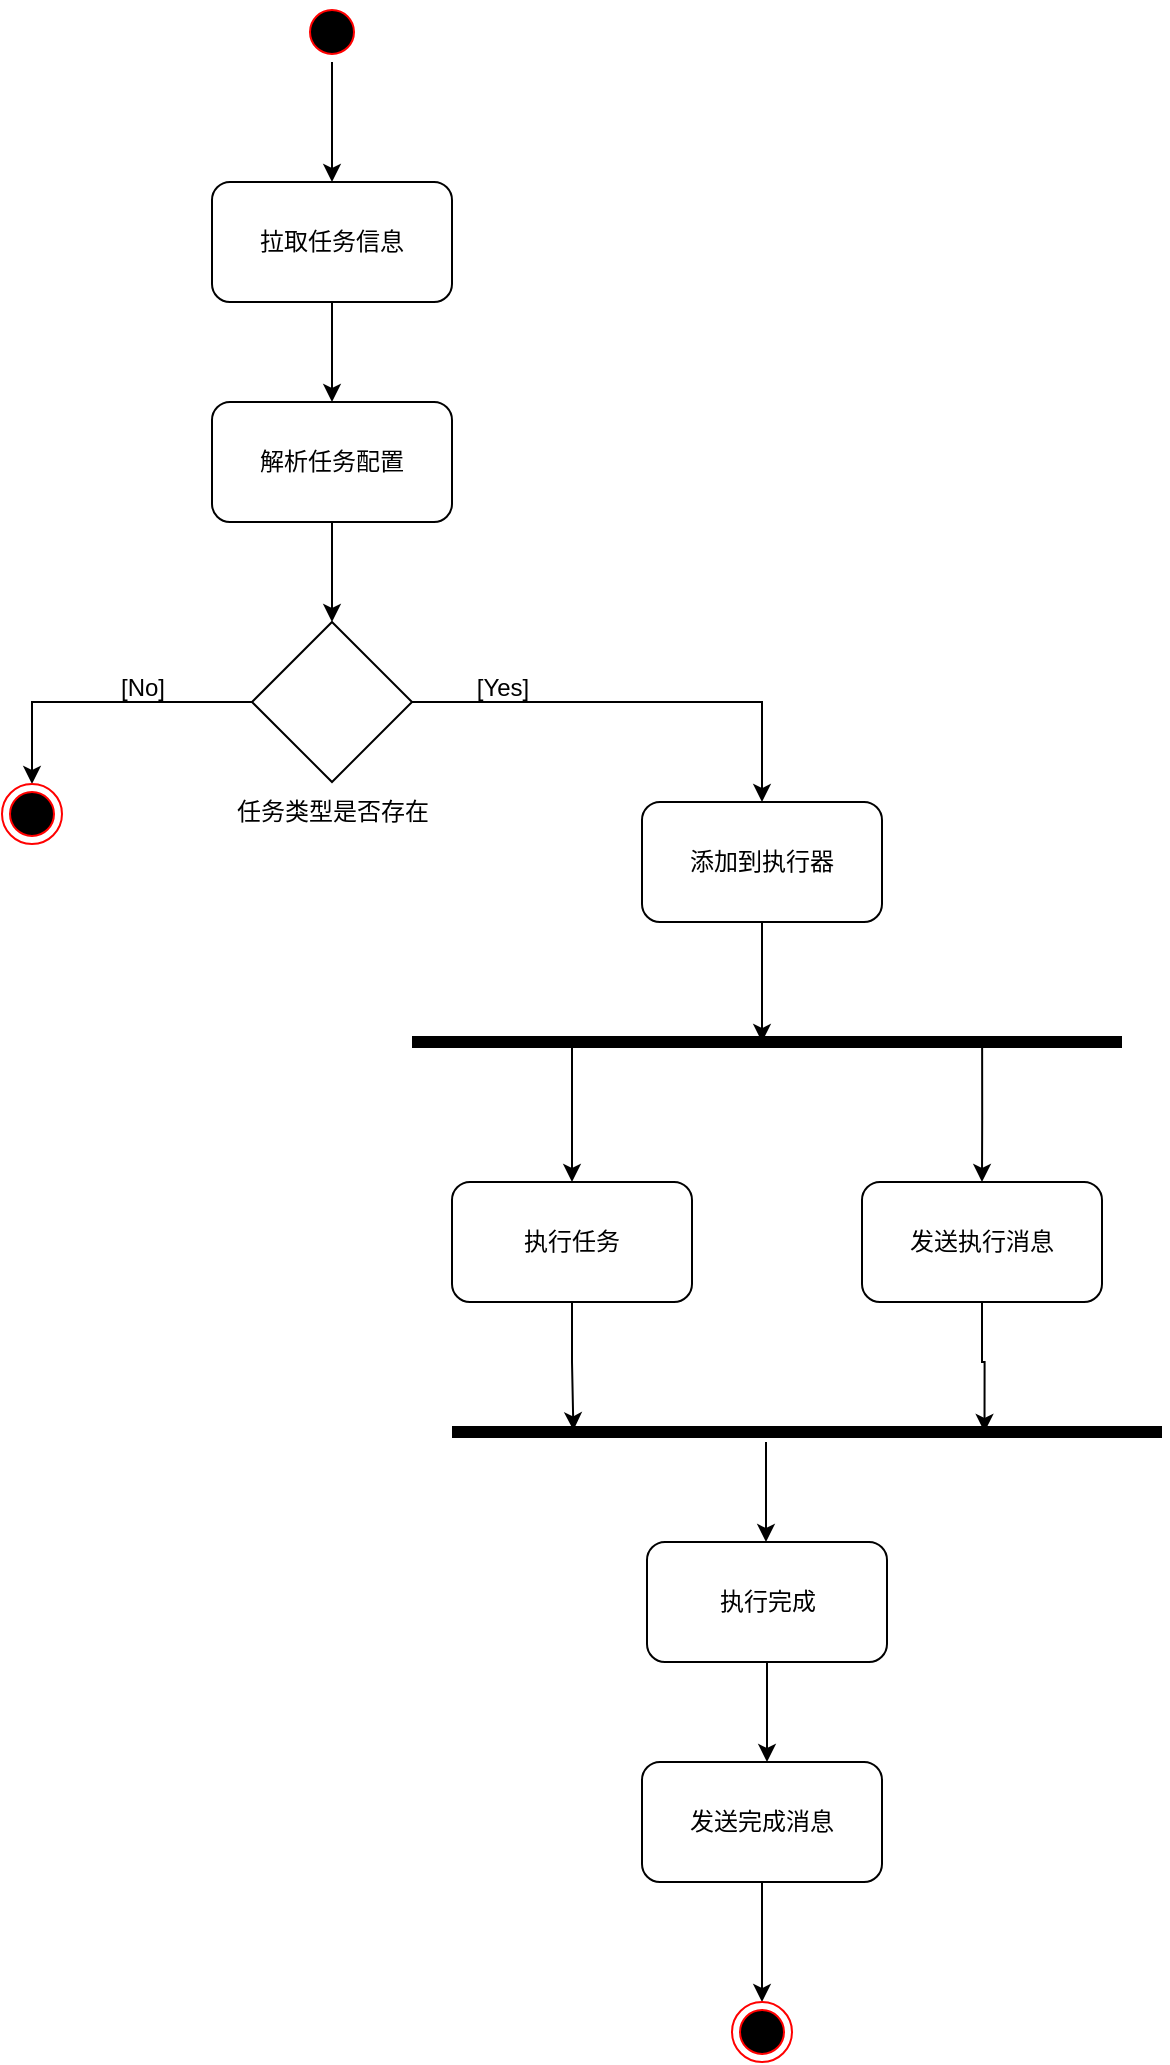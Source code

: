 <mxfile version="21.5.2" type="github">
  <diagram name="第 1 页" id="f_KIuMrbU2nGaqMX8C9C">
    <mxGraphModel dx="1590" dy="762" grid="1" gridSize="10" guides="1" tooltips="1" connect="1" arrows="1" fold="1" page="1" pageScale="1" pageWidth="827" pageHeight="1169" math="0" shadow="0">
      <root>
        <mxCell id="0" />
        <mxCell id="1" parent="0" />
        <mxCell id="zEnyXZQ2qtf-XZhW1Qae-5" style="edgeStyle=orthogonalEdgeStyle;rounded=0;orthogonalLoop=1;jettySize=auto;html=1;entryX=0.5;entryY=0;entryDx=0;entryDy=0;" parent="1" source="zEnyXZQ2qtf-XZhW1Qae-1" target="zEnyXZQ2qtf-XZhW1Qae-3" edge="1">
          <mxGeometry relative="1" as="geometry" />
        </mxCell>
        <mxCell id="zEnyXZQ2qtf-XZhW1Qae-1" value="" style="ellipse;html=1;shape=startState;fillColor=#000000;strokeColor=#ff0000;" parent="1" vertex="1">
          <mxGeometry x="350" y="60" width="30" height="30" as="geometry" />
        </mxCell>
        <mxCell id="zEnyXZQ2qtf-XZhW1Qae-4" style="edgeStyle=orthogonalEdgeStyle;rounded=0;orthogonalLoop=1;jettySize=auto;html=1;exitX=0.5;exitY=1;exitDx=0;exitDy=0;" parent="1" source="zEnyXZQ2qtf-XZhW1Qae-3" edge="1">
          <mxGeometry relative="1" as="geometry">
            <mxPoint x="365" y="260" as="targetPoint" />
          </mxGeometry>
        </mxCell>
        <mxCell id="zEnyXZQ2qtf-XZhW1Qae-3" value="拉取任务信息" style="rounded=1;whiteSpace=wrap;html=1;" parent="1" vertex="1">
          <mxGeometry x="305" y="150" width="120" height="60" as="geometry" />
        </mxCell>
        <mxCell id="zEnyXZQ2qtf-XZhW1Qae-7" style="edgeStyle=orthogonalEdgeStyle;rounded=0;orthogonalLoop=1;jettySize=auto;html=1;" parent="1" source="zEnyXZQ2qtf-XZhW1Qae-6" edge="1">
          <mxGeometry relative="1" as="geometry">
            <mxPoint x="365" y="370" as="targetPoint" />
          </mxGeometry>
        </mxCell>
        <mxCell id="zEnyXZQ2qtf-XZhW1Qae-6" value="解析任务配置" style="rounded=1;whiteSpace=wrap;html=1;" parent="1" vertex="1">
          <mxGeometry x="305" y="260" width="120" height="60" as="geometry" />
        </mxCell>
        <mxCell id="zEnyXZQ2qtf-XZhW1Qae-10" style="edgeStyle=orthogonalEdgeStyle;rounded=0;orthogonalLoop=1;jettySize=auto;html=1;entryX=0.5;entryY=0;entryDx=0;entryDy=0;" parent="1" source="zEnyXZQ2qtf-XZhW1Qae-8" target="zEnyXZQ2qtf-XZhW1Qae-11" edge="1">
          <mxGeometry relative="1" as="geometry">
            <mxPoint x="230" y="410" as="targetPoint" />
          </mxGeometry>
        </mxCell>
        <mxCell id="zEnyXZQ2qtf-XZhW1Qae-13" style="edgeStyle=orthogonalEdgeStyle;rounded=0;orthogonalLoop=1;jettySize=auto;html=1;entryX=0.5;entryY=0;entryDx=0;entryDy=0;" parent="1" source="zEnyXZQ2qtf-XZhW1Qae-8" target="zEnyXZQ2qtf-XZhW1Qae-15" edge="1">
          <mxGeometry relative="1" as="geometry">
            <mxPoint x="670" y="410" as="targetPoint" />
          </mxGeometry>
        </mxCell>
        <mxCell id="zEnyXZQ2qtf-XZhW1Qae-8" value="" style="rhombus;whiteSpace=wrap;html=1;" parent="1" vertex="1">
          <mxGeometry x="325" y="370" width="80" height="80" as="geometry" />
        </mxCell>
        <mxCell id="zEnyXZQ2qtf-XZhW1Qae-9" value="任务类型是否存在" style="text;html=1;align=center;verticalAlign=middle;resizable=0;points=[];autosize=1;strokeColor=none;fillColor=none;" parent="1" vertex="1">
          <mxGeometry x="305" y="450" width="120" height="30" as="geometry" />
        </mxCell>
        <mxCell id="zEnyXZQ2qtf-XZhW1Qae-11" value="" style="ellipse;html=1;shape=endState;fillColor=#000000;strokeColor=#ff0000;" parent="1" vertex="1">
          <mxGeometry x="200" y="451" width="30" height="30" as="geometry" />
        </mxCell>
        <mxCell id="zEnyXZQ2qtf-XZhW1Qae-12" value="[No]" style="text;html=1;align=center;verticalAlign=middle;resizable=0;points=[];autosize=1;strokeColor=none;fillColor=none;" parent="1" vertex="1">
          <mxGeometry x="245" y="388" width="50" height="30" as="geometry" />
        </mxCell>
        <mxCell id="zEnyXZQ2qtf-XZhW1Qae-14" value="[Yes]" style="text;html=1;align=center;verticalAlign=middle;resizable=0;points=[];autosize=1;strokeColor=none;fillColor=none;" parent="1" vertex="1">
          <mxGeometry x="425" y="388" width="50" height="30" as="geometry" />
        </mxCell>
        <mxCell id="zEnyXZQ2qtf-XZhW1Qae-17" style="edgeStyle=orthogonalEdgeStyle;rounded=0;orthogonalLoop=1;jettySize=auto;html=1;" parent="1" source="zEnyXZQ2qtf-XZhW1Qae-15" edge="1">
          <mxGeometry relative="1" as="geometry">
            <mxPoint x="580" y="580" as="targetPoint" />
          </mxGeometry>
        </mxCell>
        <mxCell id="zEnyXZQ2qtf-XZhW1Qae-15" value="添加到执行器" style="rounded=1;whiteSpace=wrap;html=1;" parent="1" vertex="1">
          <mxGeometry x="520" y="460" width="120" height="60" as="geometry" />
        </mxCell>
        <mxCell id="AhrgrsmXrYlnRKC0rbcY-9" style="edgeStyle=orthogonalEdgeStyle;rounded=0;orthogonalLoop=1;jettySize=auto;html=1;entryX=0.171;entryY=0.414;entryDx=0;entryDy=0;entryPerimeter=0;" edge="1" parent="1" source="zEnyXZQ2qtf-XZhW1Qae-18" target="AhrgrsmXrYlnRKC0rbcY-7">
          <mxGeometry relative="1" as="geometry" />
        </mxCell>
        <mxCell id="zEnyXZQ2qtf-XZhW1Qae-18" value="执行任务" style="rounded=1;whiteSpace=wrap;html=1;" parent="1" vertex="1">
          <mxGeometry x="425" y="650" width="120" height="60" as="geometry" />
        </mxCell>
        <mxCell id="AhrgrsmXrYlnRKC0rbcY-12" style="edgeStyle=orthogonalEdgeStyle;rounded=0;orthogonalLoop=1;jettySize=auto;html=1;" edge="1" parent="1" source="zEnyXZQ2qtf-XZhW1Qae-20">
          <mxGeometry relative="1" as="geometry">
            <mxPoint x="582.5" y="940" as="targetPoint" />
          </mxGeometry>
        </mxCell>
        <mxCell id="zEnyXZQ2qtf-XZhW1Qae-20" value="执行完成" style="rounded=1;whiteSpace=wrap;html=1;" parent="1" vertex="1">
          <mxGeometry x="522.5" y="830" width="120" height="60" as="geometry" />
        </mxCell>
        <mxCell id="AhrgrsmXrYlnRKC0rbcY-1" value="" style="shape=line;html=1;strokeWidth=6;strokeColor=#000000;" vertex="1" parent="1">
          <mxGeometry x="405" y="575" width="355" height="10" as="geometry" />
        </mxCell>
        <mxCell id="AhrgrsmXrYlnRKC0rbcY-10" style="edgeStyle=orthogonalEdgeStyle;rounded=0;orthogonalLoop=1;jettySize=auto;html=1;entryX=0.75;entryY=0.5;entryDx=0;entryDy=0;entryPerimeter=0;" edge="1" parent="1" source="AhrgrsmXrYlnRKC0rbcY-4" target="AhrgrsmXrYlnRKC0rbcY-7">
          <mxGeometry relative="1" as="geometry" />
        </mxCell>
        <mxCell id="AhrgrsmXrYlnRKC0rbcY-4" value="发送执行消息" style="rounded=1;whiteSpace=wrap;html=1;" vertex="1" parent="1">
          <mxGeometry x="630" y="650" width="120" height="60" as="geometry" />
        </mxCell>
        <mxCell id="AhrgrsmXrYlnRKC0rbcY-5" style="edgeStyle=orthogonalEdgeStyle;rounded=0;orthogonalLoop=1;jettySize=auto;html=1;exitX=0.211;exitY=0.75;exitDx=0;exitDy=0;exitPerimeter=0;entryX=0.5;entryY=0;entryDx=0;entryDy=0;" edge="1" parent="1" source="AhrgrsmXrYlnRKC0rbcY-1" target="zEnyXZQ2qtf-XZhW1Qae-18">
          <mxGeometry relative="1" as="geometry">
            <mxPoint x="590" y="590" as="targetPoint" />
            <mxPoint x="590" y="530" as="sourcePoint" />
            <Array as="points">
              <mxPoint x="485" y="582" />
            </Array>
          </mxGeometry>
        </mxCell>
        <mxCell id="AhrgrsmXrYlnRKC0rbcY-6" style="edgeStyle=orthogonalEdgeStyle;rounded=0;orthogonalLoop=1;jettySize=auto;html=1;entryX=0.5;entryY=0;entryDx=0;entryDy=0;exitX=0.803;exitY=0.5;exitDx=0;exitDy=0;exitPerimeter=0;" edge="1" parent="1" source="AhrgrsmXrYlnRKC0rbcY-1" target="AhrgrsmXrYlnRKC0rbcY-4">
          <mxGeometry relative="1" as="geometry">
            <mxPoint x="690" y="640" as="targetPoint" />
            <mxPoint x="690" y="590" as="sourcePoint" />
          </mxGeometry>
        </mxCell>
        <mxCell id="AhrgrsmXrYlnRKC0rbcY-7" value="" style="shape=line;html=1;strokeWidth=6;strokeColor=#000000;" vertex="1" parent="1">
          <mxGeometry x="425" y="770" width="355" height="10" as="geometry" />
        </mxCell>
        <mxCell id="AhrgrsmXrYlnRKC0rbcY-11" style="edgeStyle=orthogonalEdgeStyle;rounded=0;orthogonalLoop=1;jettySize=auto;html=1;" edge="1" parent="1" target="zEnyXZQ2qtf-XZhW1Qae-20">
          <mxGeometry relative="1" as="geometry">
            <mxPoint x="590" y="590" as="targetPoint" />
            <mxPoint x="582" y="780" as="sourcePoint" />
          </mxGeometry>
        </mxCell>
        <mxCell id="AhrgrsmXrYlnRKC0rbcY-14" style="edgeStyle=orthogonalEdgeStyle;rounded=0;orthogonalLoop=1;jettySize=auto;html=1;" edge="1" parent="1" source="AhrgrsmXrYlnRKC0rbcY-13">
          <mxGeometry relative="1" as="geometry">
            <mxPoint x="580" y="1060.0" as="targetPoint" />
          </mxGeometry>
        </mxCell>
        <mxCell id="AhrgrsmXrYlnRKC0rbcY-13" value="发送完成消息" style="rounded=1;whiteSpace=wrap;html=1;" vertex="1" parent="1">
          <mxGeometry x="520" y="940" width="120" height="60" as="geometry" />
        </mxCell>
        <mxCell id="AhrgrsmXrYlnRKC0rbcY-15" value="" style="ellipse;html=1;shape=endState;fillColor=#000000;strokeColor=#ff0000;" vertex="1" parent="1">
          <mxGeometry x="565" y="1060" width="30" height="30" as="geometry" />
        </mxCell>
      </root>
    </mxGraphModel>
  </diagram>
</mxfile>
